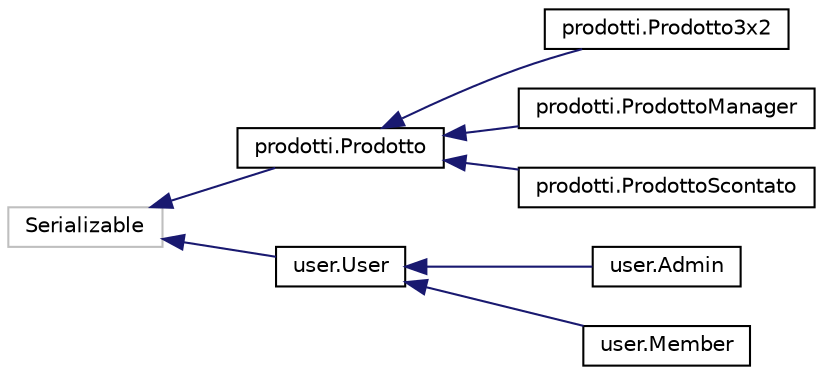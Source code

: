 digraph "Grafico della gerarchia delle classi"
{
  edge [fontname="Helvetica",fontsize="10",labelfontname="Helvetica",labelfontsize="10"];
  node [fontname="Helvetica",fontsize="10",shape=record];
  rankdir="LR";
  Node1 [label="Serializable",height=0.2,width=0.4,color="grey75", fillcolor="white", style="filled"];
  Node1 -> Node2 [dir="back",color="midnightblue",fontsize="10",style="solid",fontname="Helvetica"];
  Node2 [label="prodotti.Prodotto",height=0.2,width=0.4,color="black", fillcolor="white", style="filled",URL="$classprodotti_1_1_prodotto.html",tooltip="Classe che rappresenta un singolo prodotto senza sconti. "];
  Node2 -> Node3 [dir="back",color="midnightblue",fontsize="10",style="solid",fontname="Helvetica"];
  Node3 [label="prodotti.Prodotto3x2",height=0.2,width=0.4,color="black", fillcolor="white", style="filled",URL="$classprodotti_1_1_prodotto3x2.html",tooltip="Classe che rappresenta un singolo prodotto con offerta 3x2. "];
  Node2 -> Node4 [dir="back",color="midnightblue",fontsize="10",style="solid",fontname="Helvetica"];
  Node4 [label="prodotti.ProdottoManager",height=0.2,width=0.4,color="black", fillcolor="white", style="filled",URL="$classprodotti_1_1_prodotto_manager.html",tooltip="Classe contentente metodi statici per la gestione dell&#39;insieme dei prodotti. "];
  Node2 -> Node5 [dir="back",color="midnightblue",fontsize="10",style="solid",fontname="Helvetica"];
  Node5 [label="prodotti.ProdottoScontato",height=0.2,width=0.4,color="black", fillcolor="white", style="filled",URL="$classprodotti_1_1_prodotto_scontato.html",tooltip="Classe che rappresenta un singolo prodotto scontato. "];
  Node1 -> Node6 [dir="back",color="midnightblue",fontsize="10",style="solid",fontname="Helvetica"];
  Node6 [label="user.User",height=0.2,width=0.4,color="black", fillcolor="white", style="filled",URL="$classuser_1_1_user.html",tooltip="Classe che rappresenta un utente generico. "];
  Node6 -> Node7 [dir="back",color="midnightblue",fontsize="10",style="solid",fontname="Helvetica"];
  Node7 [label="user.Admin",height=0.2,width=0.4,color="black", fillcolor="white", style="filled",URL="$classuser_1_1_admin.html",tooltip="Classe figlia che rappresenta un amministratore che eredita da User. "];
  Node6 -> Node8 [dir="back",color="midnightblue",fontsize="10",style="solid",fontname="Helvetica"];
  Node8 [label="user.Member",height=0.2,width=0.4,color="black", fillcolor="white", style="filled",URL="$classuser_1_1_member.html",tooltip="Classe figlia che rappresenta un membro che eredita da User. "];
}

